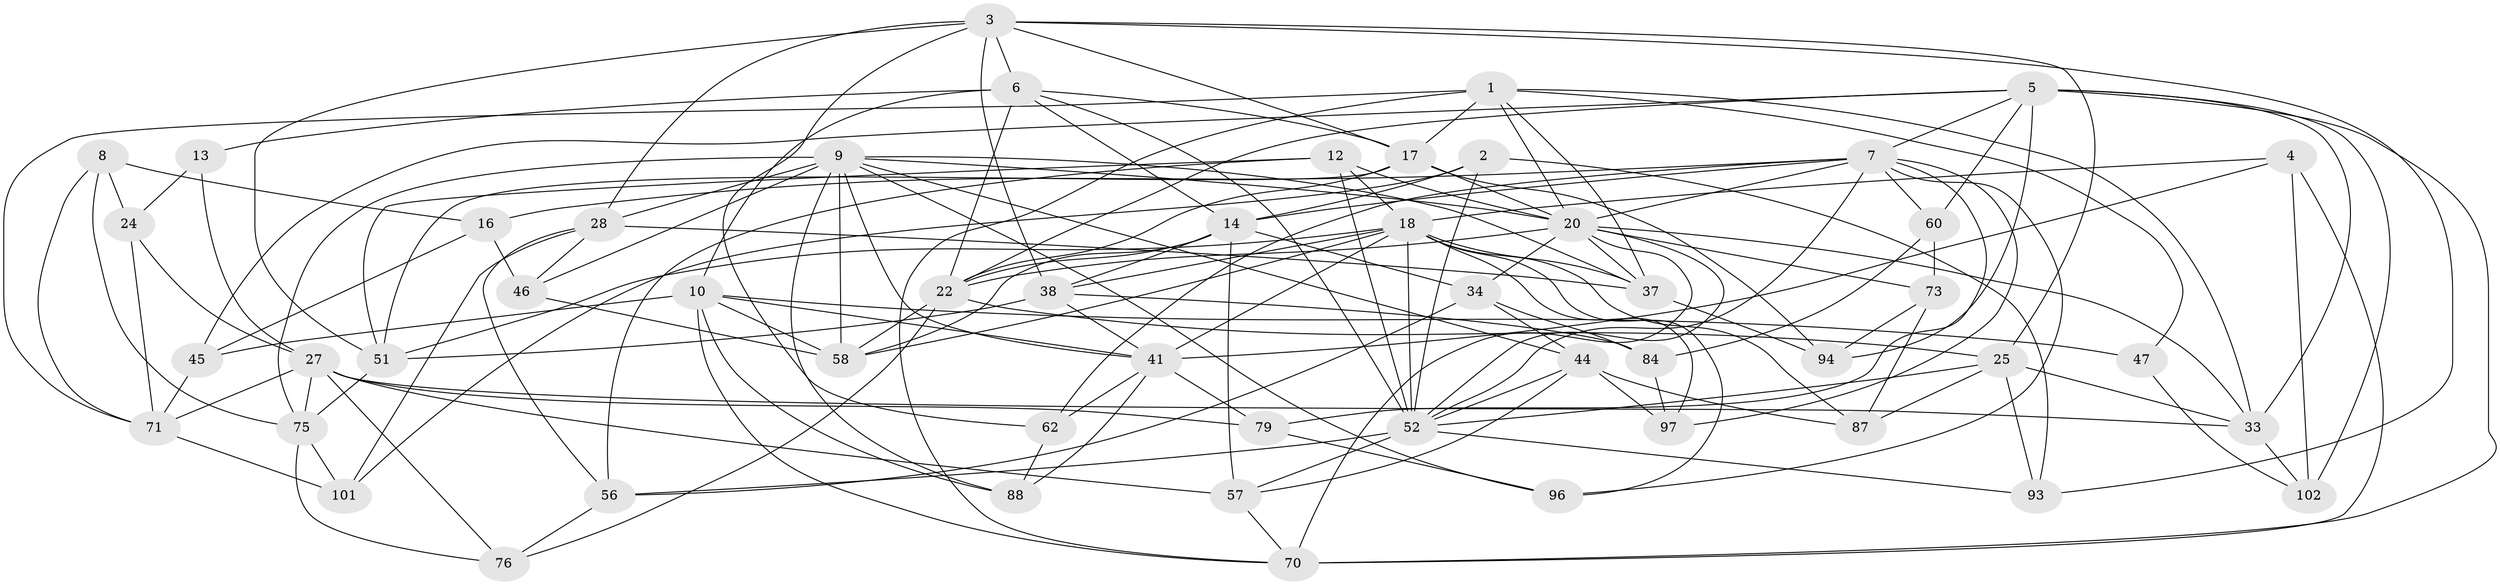 // original degree distribution, {4: 1.0}
// Generated by graph-tools (version 1.1) at 2025/16/03/09/25 04:16:29]
// undirected, 53 vertices, 153 edges
graph export_dot {
graph [start="1"]
  node [color=gray90,style=filled];
  1 [super="+83"];
  2;
  3 [super="+82+54"];
  4;
  5 [super="+53+31"];
  6 [super="+19+59"];
  7 [super="+23+86"];
  8;
  9 [super="+26+21+15"];
  10 [super="+11+40"];
  12 [super="+39"];
  13;
  14 [super="+35+85"];
  16;
  17 [super="+103+92"];
  18 [super="+66+36"];
  20 [super="+30"];
  22 [super="+42+98"];
  24;
  25 [super="+64"];
  27 [super="+81+49"];
  28 [super="+29"];
  33 [super="+105"];
  34 [super="+50"];
  37 [super="+72"];
  38 [super="+91"];
  41 [super="+55+68"];
  44 [super="+63"];
  45;
  46;
  47;
  51 [super="+107"];
  52 [super="+78+67+74"];
  56 [super="+77"];
  57 [super="+100"];
  58 [super="+99"];
  60;
  62;
  70 [super="+106"];
  71 [super="+95"];
  73;
  75 [super="+89"];
  76;
  79;
  84;
  87;
  88;
  93;
  94;
  96;
  97;
  101;
  102;
  1 -- 47;
  1 -- 71;
  1 -- 17 [weight=2];
  1 -- 37;
  1 -- 70;
  1 -- 20;
  1 -- 33;
  2 -- 14;
  2 -- 93;
  2 -- 101;
  2 -- 52;
  3 -- 62;
  3 -- 17;
  3 -- 25;
  3 -- 93;
  3 -- 6;
  3 -- 51;
  3 -- 28;
  3 -- 38;
  4 -- 102;
  4 -- 41;
  4 -- 70;
  4 -- 18;
  5 -- 45;
  5 -- 60;
  5 -- 22;
  5 -- 7;
  5 -- 70;
  5 -- 102;
  5 -- 94;
  5 -- 33;
  6 -- 13 [weight=2];
  6 -- 10;
  6 -- 22;
  6 -- 17;
  6 -- 52;
  6 -- 14;
  7 -- 14;
  7 -- 62;
  7 -- 96;
  7 -- 97;
  7 -- 60;
  7 -- 20;
  7 -- 16;
  7 -- 52;
  7 -- 79;
  8 -- 24;
  8 -- 75;
  8 -- 16;
  8 -- 71;
  9 -- 88;
  9 -- 46;
  9 -- 96;
  9 -- 44;
  9 -- 37;
  9 -- 41;
  9 -- 75;
  9 -- 58;
  9 -- 28;
  9 -- 20;
  10 -- 47 [weight=2];
  10 -- 45;
  10 -- 88;
  10 -- 70;
  10 -- 58;
  10 -- 41;
  12 -- 51;
  12 -- 56 [weight=2];
  12 -- 20;
  12 -- 52;
  12 -- 18;
  13 -- 24;
  13 -- 27;
  14 -- 34 [weight=2];
  14 -- 57 [weight=2];
  14 -- 58;
  14 -- 38;
  14 -- 22;
  16 -- 45;
  16 -- 46;
  17 -- 22;
  17 -- 51;
  17 -- 94;
  17 -- 20;
  18 -- 58;
  18 -- 52 [weight=2];
  18 -- 97;
  18 -- 96;
  18 -- 37;
  18 -- 38;
  18 -- 51;
  18 -- 87;
  18 -- 41;
  20 -- 37;
  20 -- 52;
  20 -- 34;
  20 -- 70;
  20 -- 73;
  20 -- 22;
  20 -- 33;
  22 -- 58;
  22 -- 25;
  22 -- 76;
  24 -- 71;
  24 -- 27;
  25 -- 93;
  25 -- 87;
  25 -- 33;
  25 -- 52;
  27 -- 71;
  27 -- 57;
  27 -- 33;
  27 -- 75;
  27 -- 76;
  27 -- 79;
  28 -- 46;
  28 -- 56;
  28 -- 101;
  28 -- 37;
  33 -- 102;
  34 -- 44;
  34 -- 84;
  34 -- 56;
  37 -- 94;
  38 -- 51;
  38 -- 41;
  38 -- 84;
  41 -- 62;
  41 -- 79;
  41 -- 88;
  44 -- 87;
  44 -- 57;
  44 -- 97;
  44 -- 52;
  45 -- 71;
  46 -- 58;
  47 -- 102;
  51 -- 75;
  52 -- 57;
  52 -- 56;
  52 -- 93;
  56 -- 76;
  57 -- 70;
  60 -- 84;
  60 -- 73;
  62 -- 88;
  71 -- 101;
  73 -- 94;
  73 -- 87;
  75 -- 101;
  75 -- 76;
  79 -- 96;
  84 -- 97;
}
